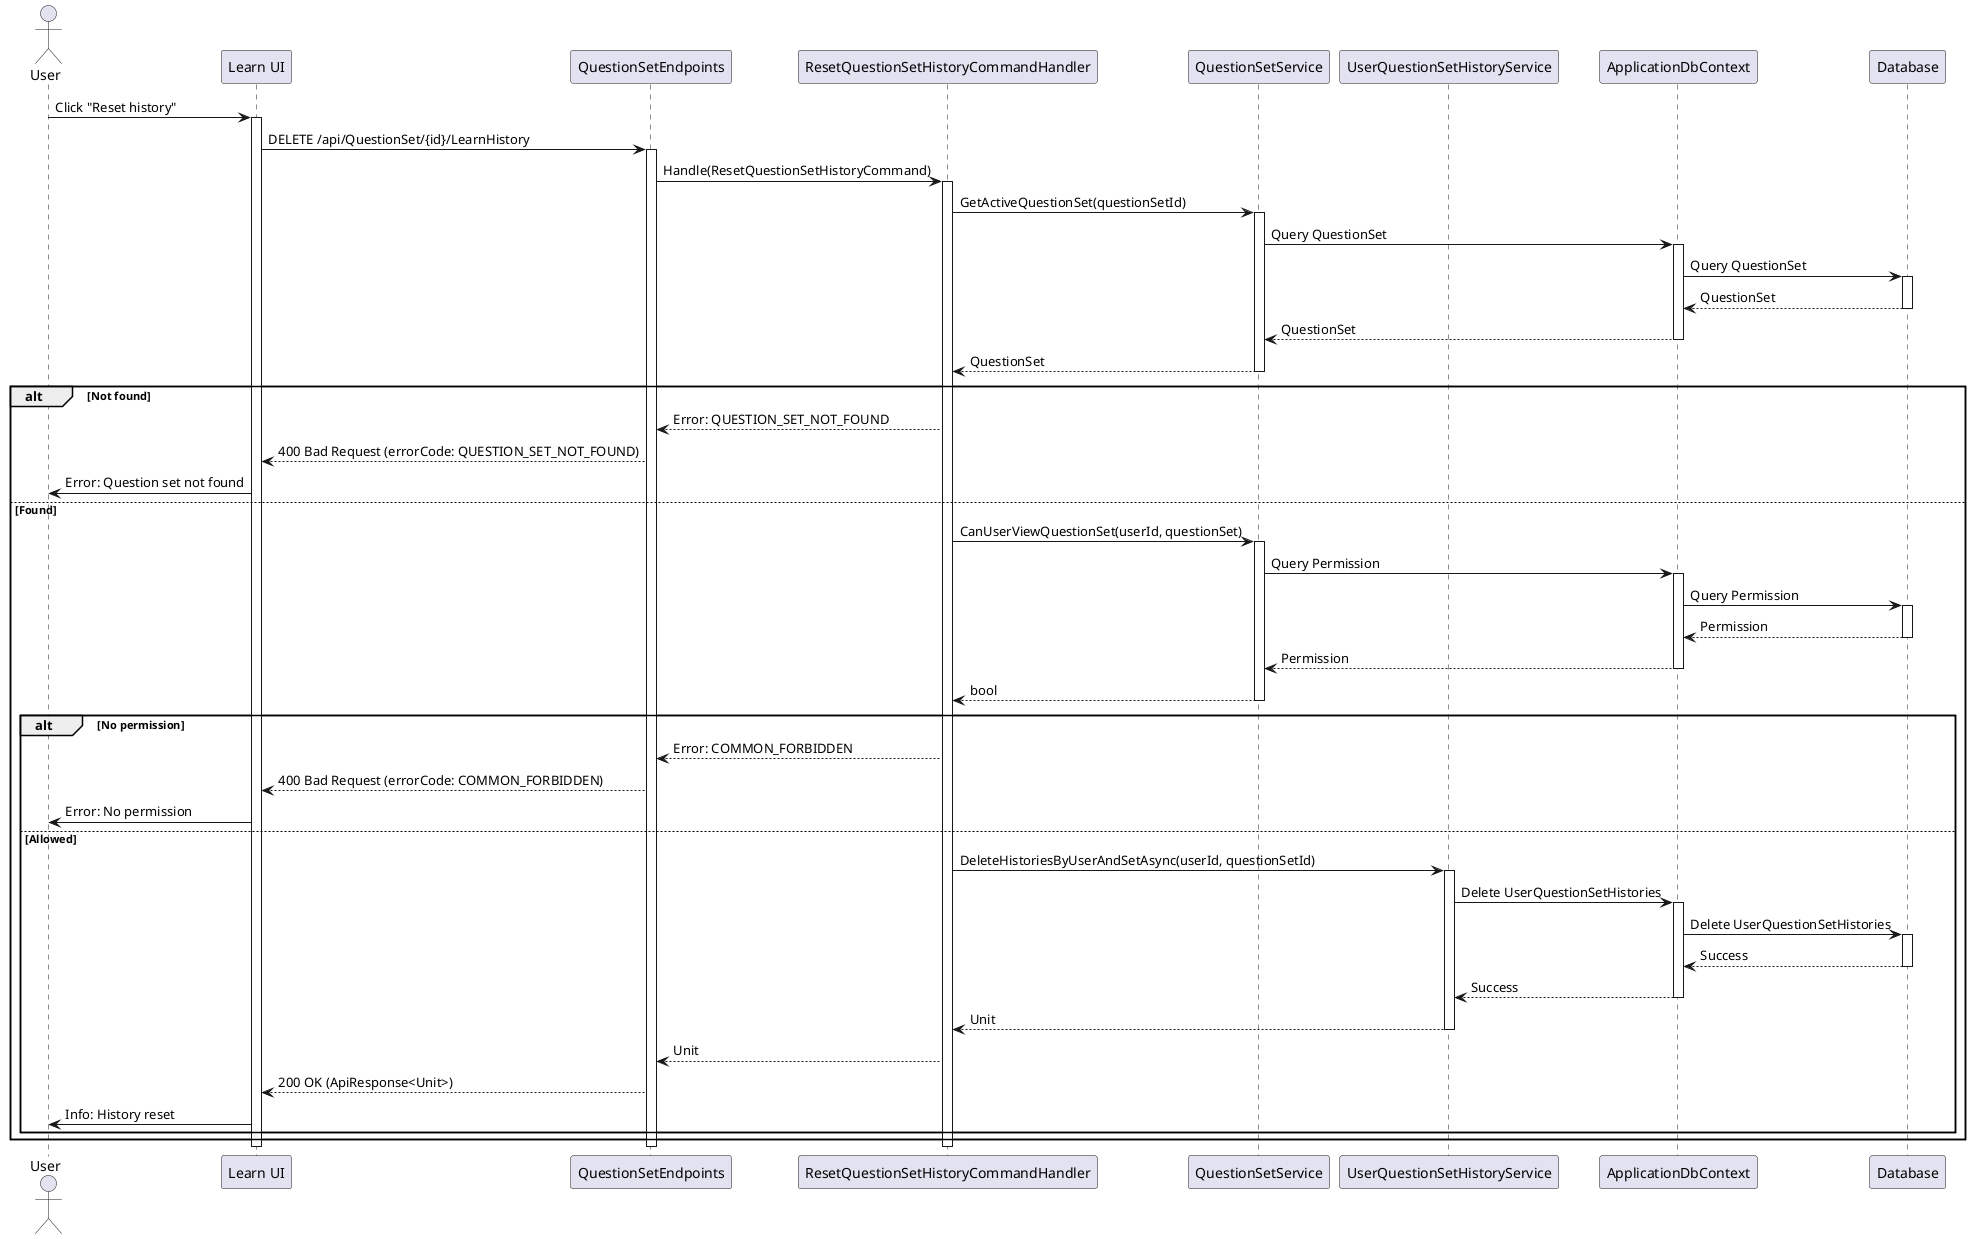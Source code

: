 @startuml
actor User
participant "Learn UI" as UI
participant QuestionSetEndpoints
participant ResetQuestionSetHistoryCommandHandler as Handler
participant QuestionSetService
participant UserQuestionSetHistoryService
participant ApplicationDbContext
participant Database

User -> UI : Click "Reset history"
activate UI
UI -> QuestionSetEndpoints : DELETE /api/QuestionSet/{id}/LearnHistory
activate QuestionSetEndpoints
QuestionSetEndpoints -> Handler : Handle(ResetQuestionSetHistoryCommand)
activate Handler
Handler -> QuestionSetService : GetActiveQuestionSet(questionSetId)
activate QuestionSetService
QuestionSetService -> ApplicationDbContext : Query QuestionSet
activate ApplicationDbContext
ApplicationDbContext -> Database : Query QuestionSet
activate Database
Database --> ApplicationDbContext : QuestionSet
deactivate Database
ApplicationDbContext --> QuestionSetService : QuestionSet
deactivate ApplicationDbContext
QuestionSetService --> Handler : QuestionSet
deactivate QuestionSetService
alt Not found
    Handler --> QuestionSetEndpoints : Error: QUESTION_SET_NOT_FOUND
    QuestionSetEndpoints --> UI : 400 Bad Request (errorCode: QUESTION_SET_NOT_FOUND)
    UI -> User : Error: Question set not found
else Found
    Handler -> QuestionSetService : CanUserViewQuestionSet(userId, questionSet)
    activate QuestionSetService
    QuestionSetService -> ApplicationDbContext : Query Permission
    activate ApplicationDbContext
    ApplicationDbContext -> Database : Query Permission
    activate Database
    Database --> ApplicationDbContext : Permission
    deactivate Database
    ApplicationDbContext --> QuestionSetService : Permission
    deactivate ApplicationDbContext
    QuestionSetService --> Handler : bool
    deactivate QuestionSetService
    alt No permission
        Handler --> QuestionSetEndpoints : Error: COMMON_FORBIDDEN
        QuestionSetEndpoints --> UI : 400 Bad Request (errorCode: COMMON_FORBIDDEN)
        UI -> User : Error: No permission
    else Allowed
        Handler -> UserQuestionSetHistoryService : DeleteHistoriesByUserAndSetAsync(userId, questionSetId)
        activate UserQuestionSetHistoryService
        UserQuestionSetHistoryService -> ApplicationDbContext : Delete UserQuestionSetHistories
        activate ApplicationDbContext
        ApplicationDbContext -> Database : Delete UserQuestionSetHistories
        activate Database
        Database --> ApplicationDbContext : Success
        deactivate Database
        ApplicationDbContext --> UserQuestionSetHistoryService : Success
        deactivate ApplicationDbContext
        UserQuestionSetHistoryService --> Handler : Unit
        deactivate UserQuestionSetHistoryService
        Handler --> QuestionSetEndpoints : Unit
        QuestionSetEndpoints --> UI : 200 OK (ApiResponse<Unit>)
        UI -> User : Info: History reset
    end
end
deactivate Handler
deactivate QuestionSetEndpoints
deactivate UI
@enduml